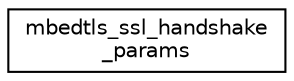 digraph "Graphical Class Hierarchy"
{
 // LATEX_PDF_SIZE
  edge [fontname="Helvetica",fontsize="10",labelfontname="Helvetica",labelfontsize="10"];
  node [fontname="Helvetica",fontsize="10",shape=record];
  rankdir="LR";
  Node0 [label="mbedtls_ssl_handshake\l_params",height=0.2,width=0.4,color="black", fillcolor="white", style="filled",URL="$de/dee/structmbedtls__ssl__handshake__params.html",tooltip=" "];
}
